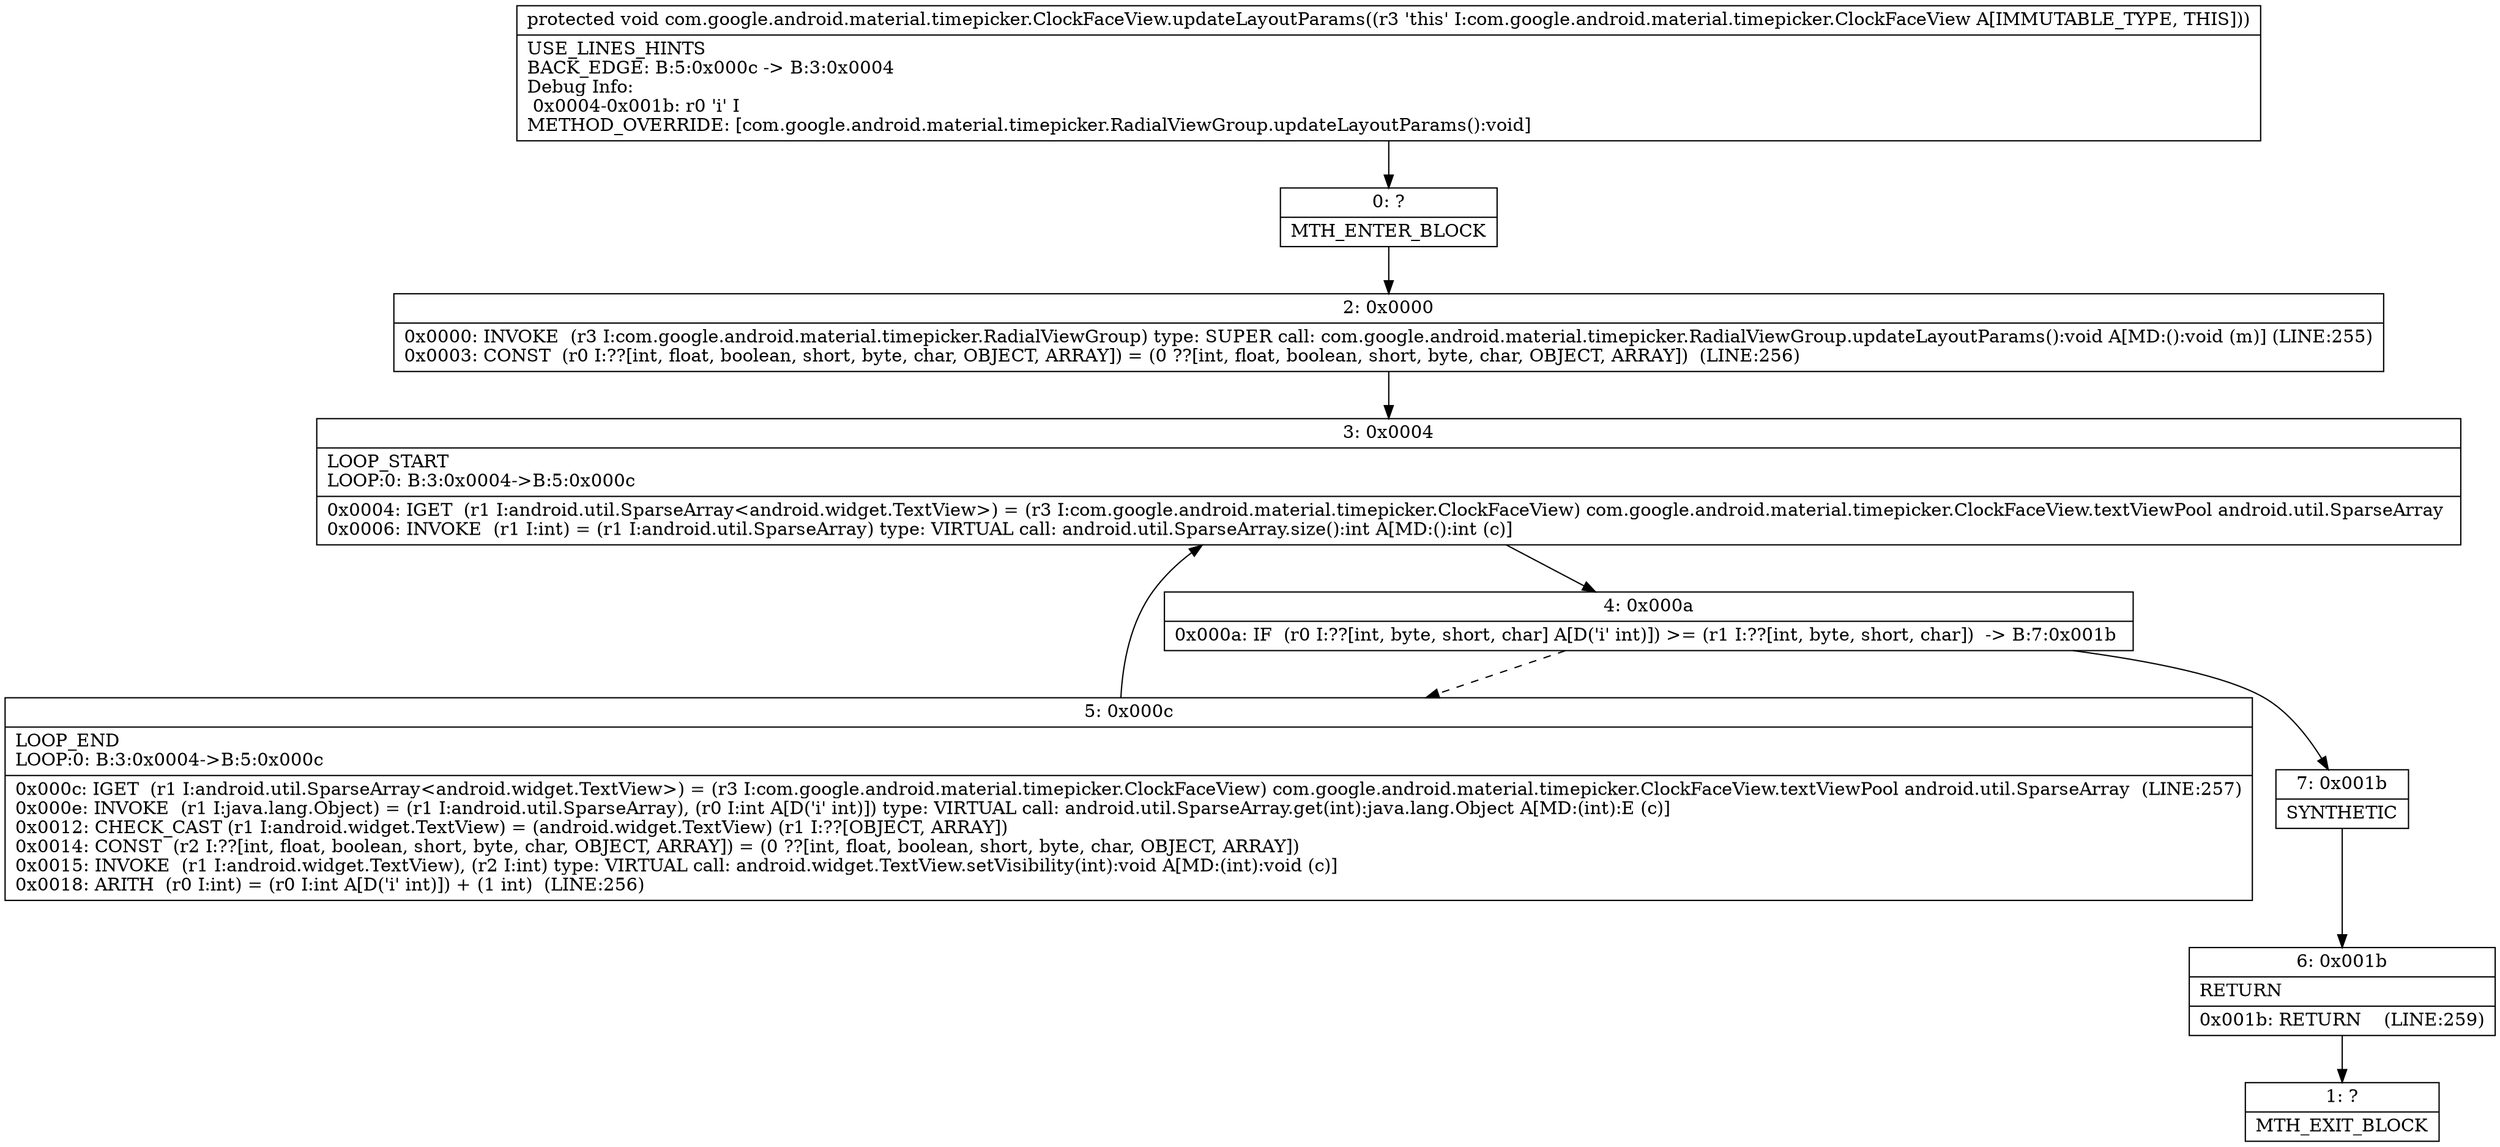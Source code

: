 digraph "CFG forcom.google.android.material.timepicker.ClockFaceView.updateLayoutParams()V" {
Node_0 [shape=record,label="{0\:\ ?|MTH_ENTER_BLOCK\l}"];
Node_2 [shape=record,label="{2\:\ 0x0000|0x0000: INVOKE  (r3 I:com.google.android.material.timepicker.RadialViewGroup) type: SUPER call: com.google.android.material.timepicker.RadialViewGroup.updateLayoutParams():void A[MD:():void (m)] (LINE:255)\l0x0003: CONST  (r0 I:??[int, float, boolean, short, byte, char, OBJECT, ARRAY]) = (0 ??[int, float, boolean, short, byte, char, OBJECT, ARRAY])  (LINE:256)\l}"];
Node_3 [shape=record,label="{3\:\ 0x0004|LOOP_START\lLOOP:0: B:3:0x0004\-\>B:5:0x000c\l|0x0004: IGET  (r1 I:android.util.SparseArray\<android.widget.TextView\>) = (r3 I:com.google.android.material.timepicker.ClockFaceView) com.google.android.material.timepicker.ClockFaceView.textViewPool android.util.SparseArray \l0x0006: INVOKE  (r1 I:int) = (r1 I:android.util.SparseArray) type: VIRTUAL call: android.util.SparseArray.size():int A[MD:():int (c)]\l}"];
Node_4 [shape=record,label="{4\:\ 0x000a|0x000a: IF  (r0 I:??[int, byte, short, char] A[D('i' int)]) \>= (r1 I:??[int, byte, short, char])  \-\> B:7:0x001b \l}"];
Node_5 [shape=record,label="{5\:\ 0x000c|LOOP_END\lLOOP:0: B:3:0x0004\-\>B:5:0x000c\l|0x000c: IGET  (r1 I:android.util.SparseArray\<android.widget.TextView\>) = (r3 I:com.google.android.material.timepicker.ClockFaceView) com.google.android.material.timepicker.ClockFaceView.textViewPool android.util.SparseArray  (LINE:257)\l0x000e: INVOKE  (r1 I:java.lang.Object) = (r1 I:android.util.SparseArray), (r0 I:int A[D('i' int)]) type: VIRTUAL call: android.util.SparseArray.get(int):java.lang.Object A[MD:(int):E (c)]\l0x0012: CHECK_CAST (r1 I:android.widget.TextView) = (android.widget.TextView) (r1 I:??[OBJECT, ARRAY]) \l0x0014: CONST  (r2 I:??[int, float, boolean, short, byte, char, OBJECT, ARRAY]) = (0 ??[int, float, boolean, short, byte, char, OBJECT, ARRAY]) \l0x0015: INVOKE  (r1 I:android.widget.TextView), (r2 I:int) type: VIRTUAL call: android.widget.TextView.setVisibility(int):void A[MD:(int):void (c)]\l0x0018: ARITH  (r0 I:int) = (r0 I:int A[D('i' int)]) + (1 int)  (LINE:256)\l}"];
Node_7 [shape=record,label="{7\:\ 0x001b|SYNTHETIC\l}"];
Node_6 [shape=record,label="{6\:\ 0x001b|RETURN\l|0x001b: RETURN    (LINE:259)\l}"];
Node_1 [shape=record,label="{1\:\ ?|MTH_EXIT_BLOCK\l}"];
MethodNode[shape=record,label="{protected void com.google.android.material.timepicker.ClockFaceView.updateLayoutParams((r3 'this' I:com.google.android.material.timepicker.ClockFaceView A[IMMUTABLE_TYPE, THIS]))  | USE_LINES_HINTS\lBACK_EDGE: B:5:0x000c \-\> B:3:0x0004\lDebug Info:\l  0x0004\-0x001b: r0 'i' I\lMETHOD_OVERRIDE: [com.google.android.material.timepicker.RadialViewGroup.updateLayoutParams():void]\l}"];
MethodNode -> Node_0;Node_0 -> Node_2;
Node_2 -> Node_3;
Node_3 -> Node_4;
Node_4 -> Node_5[style=dashed];
Node_4 -> Node_7;
Node_5 -> Node_3;
Node_7 -> Node_6;
Node_6 -> Node_1;
}

